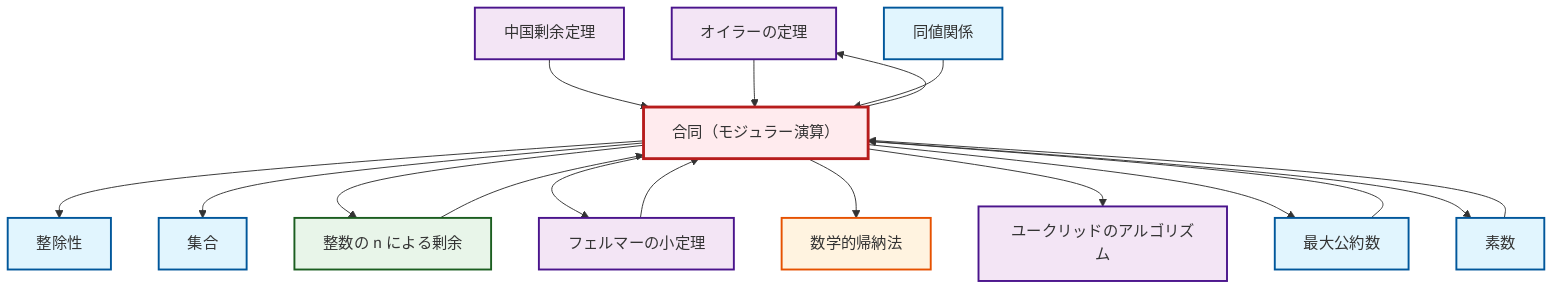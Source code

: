 graph TD
    classDef definition fill:#e1f5fe,stroke:#01579b,stroke-width:2px
    classDef theorem fill:#f3e5f5,stroke:#4a148c,stroke-width:2px
    classDef axiom fill:#fff3e0,stroke:#e65100,stroke-width:2px
    classDef example fill:#e8f5e9,stroke:#1b5e20,stroke-width:2px
    classDef current fill:#ffebee,stroke:#b71c1c,stroke-width:3px
    thm-euler["オイラーの定理"]:::theorem
    def-prime["素数"]:::definition
    def-congruence["合同（モジュラー演算）"]:::definition
    thm-euclidean-algorithm["ユークリッドのアルゴリズム"]:::theorem
    ax-induction["数学的帰納法"]:::axiom
    def-divisibility["整除性"]:::definition
    thm-fermat-little["フェルマーの小定理"]:::theorem
    def-gcd["最大公約数"]:::definition
    def-set["集合"]:::definition
    def-equivalence-relation["同値関係"]:::definition
    ex-quotient-integers-mod-n["整数の n による剰余"]:::example
    thm-chinese-remainder["中国剰余定理"]:::theorem
    def-gcd --> def-congruence
    def-congruence --> def-divisibility
    def-congruence --> thm-euler
    def-congruence --> def-set
    thm-fermat-little --> def-congruence
    thm-chinese-remainder --> def-congruence
    def-congruence --> ex-quotient-integers-mod-n
    def-congruence --> thm-fermat-little
    thm-euler --> def-congruence
    def-equivalence-relation --> def-congruence
    def-congruence --> ax-induction
    ex-quotient-integers-mod-n --> def-congruence
    def-congruence --> thm-euclidean-algorithm
    def-congruence --> def-gcd
    def-prime --> def-congruence
    def-congruence --> def-prime
    class def-congruence current